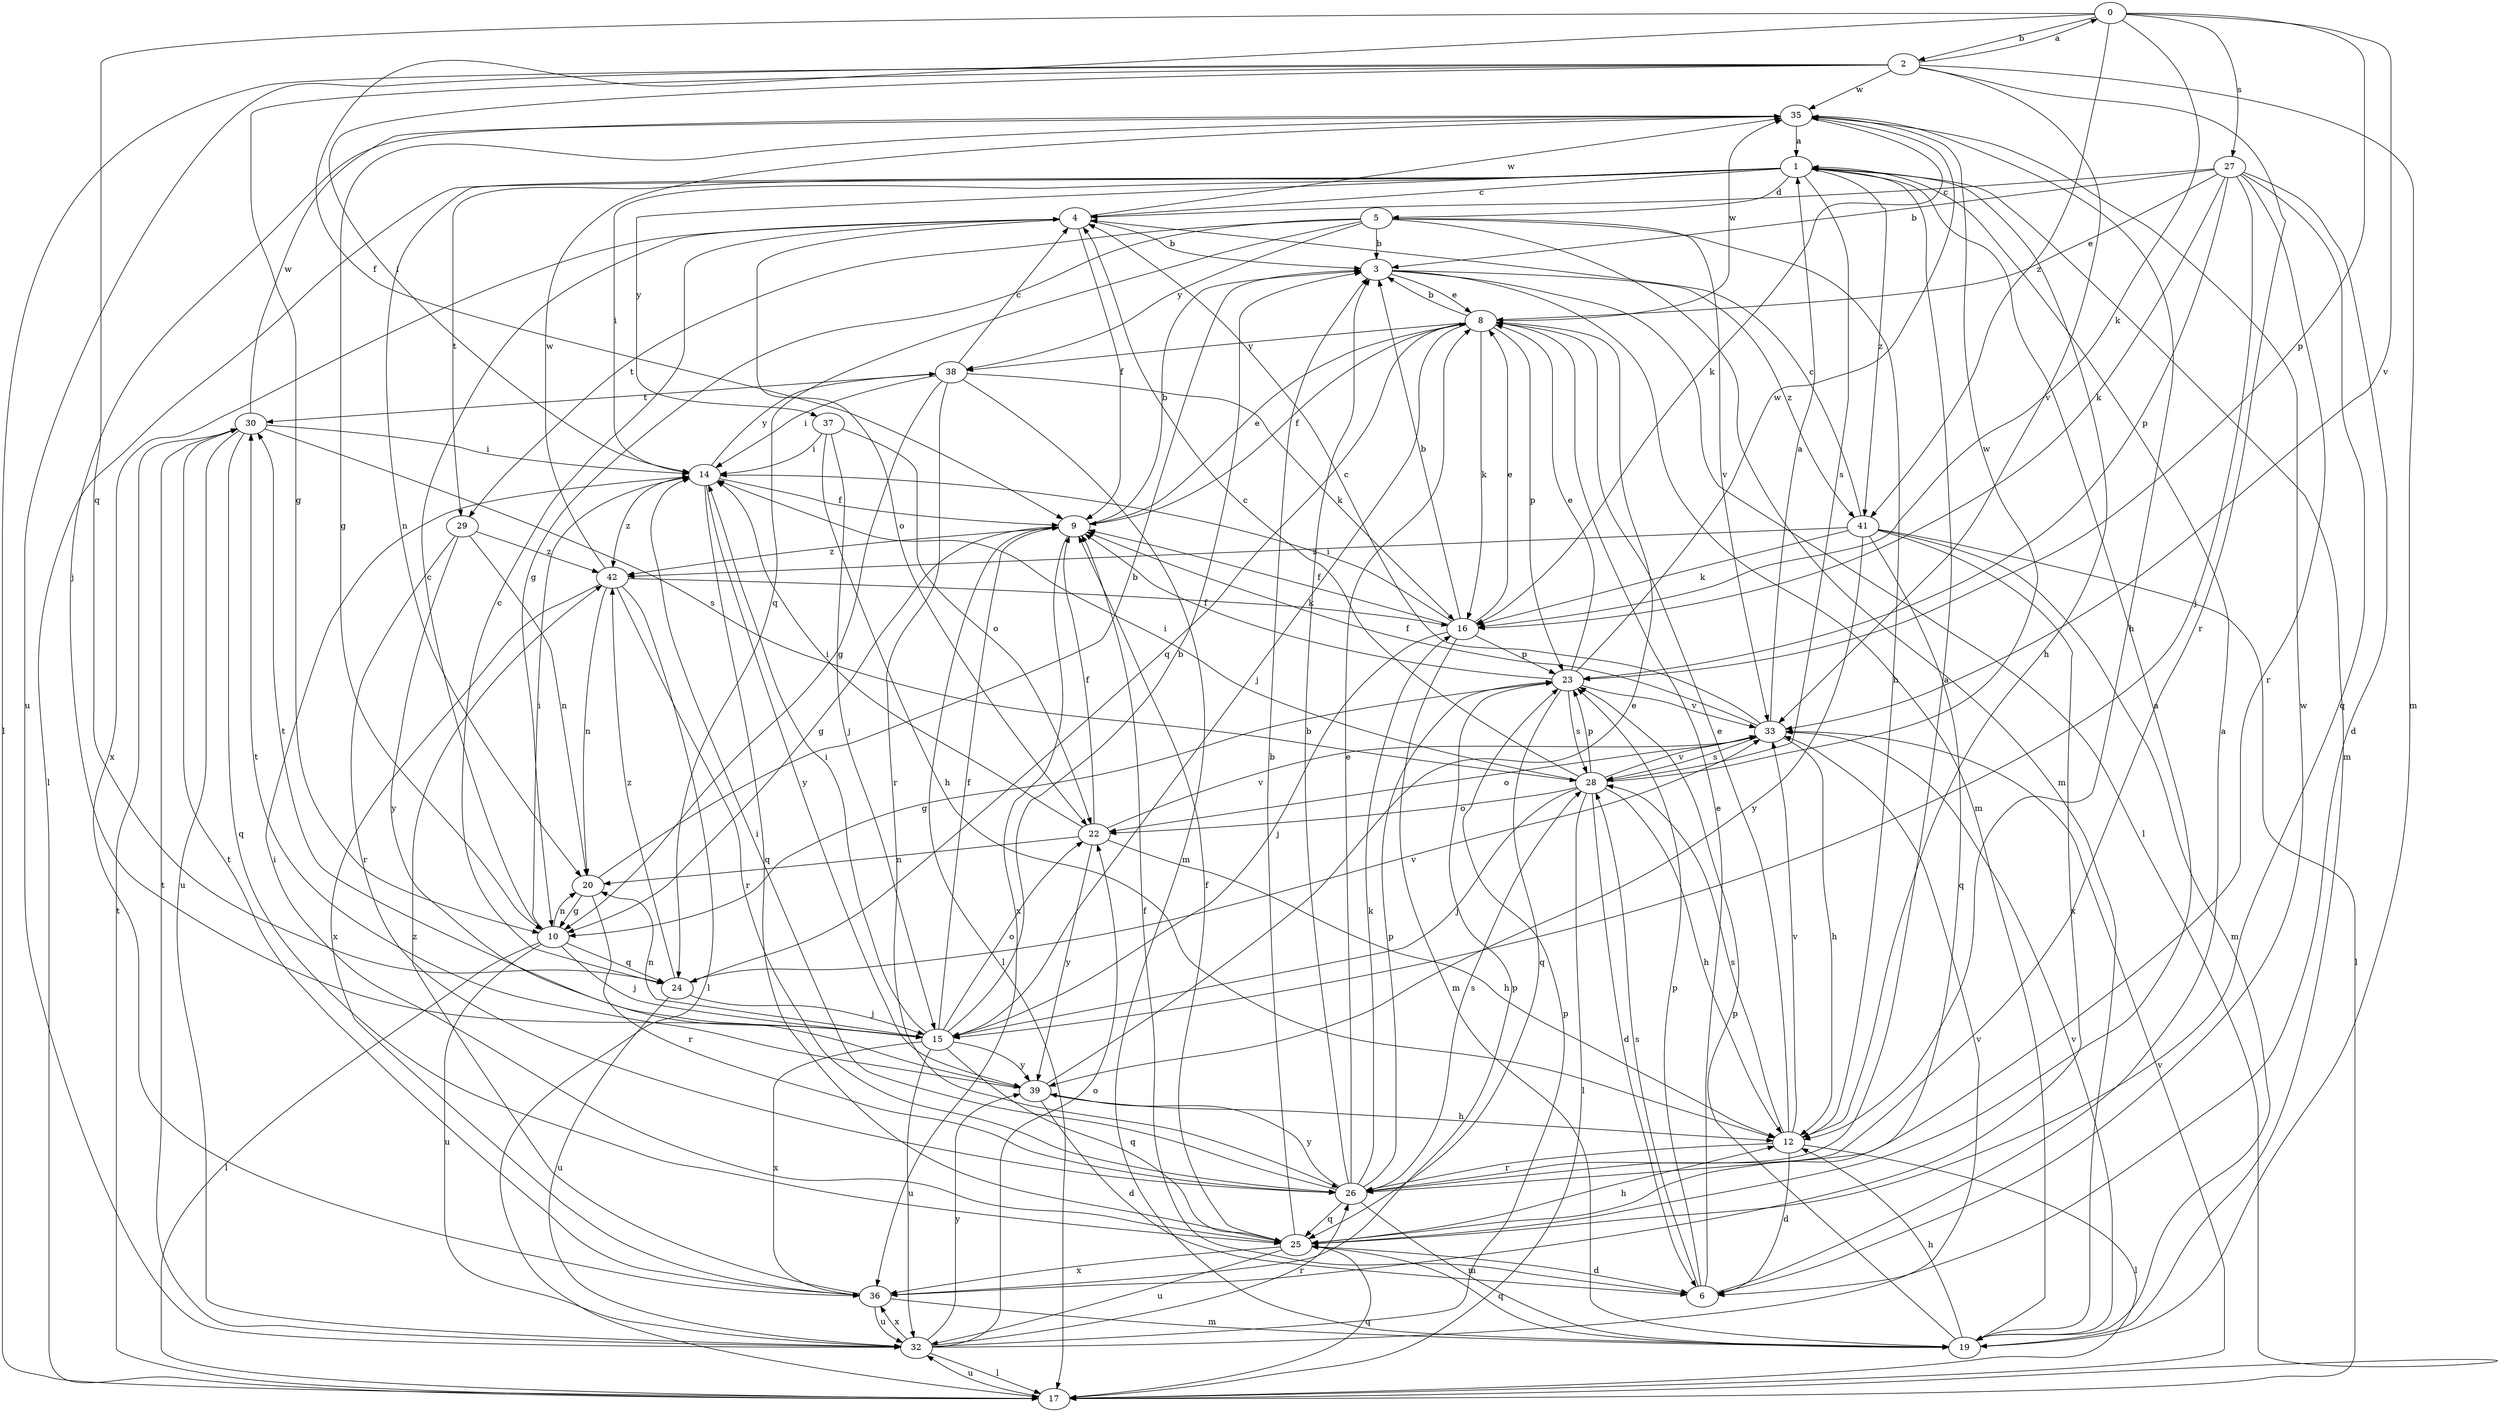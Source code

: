 strict digraph  {
0;
1;
2;
3;
4;
5;
6;
8;
9;
10;
12;
14;
15;
16;
17;
19;
20;
22;
23;
24;
25;
26;
27;
28;
29;
30;
32;
33;
35;
36;
37;
38;
39;
41;
42;
0 -> 2  [label=b];
0 -> 9  [label=f];
0 -> 16  [label=k];
0 -> 23  [label=p];
0 -> 24  [label=q];
0 -> 27  [label=s];
0 -> 33  [label=v];
0 -> 41  [label=z];
1 -> 4  [label=c];
1 -> 5  [label=d];
1 -> 12  [label=h];
1 -> 14  [label=i];
1 -> 17  [label=l];
1 -> 19  [label=m];
1 -> 20  [label=n];
1 -> 28  [label=s];
1 -> 29  [label=t];
1 -> 37  [label=y];
1 -> 41  [label=z];
2 -> 0  [label=a];
2 -> 10  [label=g];
2 -> 14  [label=i];
2 -> 17  [label=l];
2 -> 19  [label=m];
2 -> 26  [label=r];
2 -> 32  [label=u];
2 -> 33  [label=v];
2 -> 35  [label=w];
3 -> 8  [label=e];
3 -> 17  [label=l];
3 -> 19  [label=m];
3 -> 41  [label=z];
4 -> 3  [label=b];
4 -> 9  [label=f];
4 -> 22  [label=o];
4 -> 35  [label=w];
4 -> 36  [label=x];
5 -> 3  [label=b];
5 -> 10  [label=g];
5 -> 12  [label=h];
5 -> 19  [label=m];
5 -> 24  [label=q];
5 -> 29  [label=t];
5 -> 33  [label=v];
5 -> 38  [label=y];
6 -> 1  [label=a];
6 -> 8  [label=e];
6 -> 9  [label=f];
6 -> 23  [label=p];
6 -> 28  [label=s];
6 -> 35  [label=w];
8 -> 3  [label=b];
8 -> 9  [label=f];
8 -> 15  [label=j];
8 -> 16  [label=k];
8 -> 23  [label=p];
8 -> 24  [label=q];
8 -> 35  [label=w];
8 -> 38  [label=y];
9 -> 3  [label=b];
9 -> 8  [label=e];
9 -> 10  [label=g];
9 -> 17  [label=l];
9 -> 36  [label=x];
9 -> 42  [label=z];
10 -> 4  [label=c];
10 -> 14  [label=i];
10 -> 15  [label=j];
10 -> 17  [label=l];
10 -> 20  [label=n];
10 -> 24  [label=q];
10 -> 32  [label=u];
12 -> 6  [label=d];
12 -> 8  [label=e];
12 -> 17  [label=l];
12 -> 26  [label=r];
12 -> 28  [label=s];
12 -> 33  [label=v];
14 -> 9  [label=f];
14 -> 25  [label=q];
14 -> 38  [label=y];
14 -> 39  [label=y];
14 -> 42  [label=z];
15 -> 3  [label=b];
15 -> 9  [label=f];
15 -> 14  [label=i];
15 -> 20  [label=n];
15 -> 22  [label=o];
15 -> 25  [label=q];
15 -> 30  [label=t];
15 -> 32  [label=u];
15 -> 36  [label=x];
15 -> 39  [label=y];
16 -> 3  [label=b];
16 -> 8  [label=e];
16 -> 9  [label=f];
16 -> 14  [label=i];
16 -> 15  [label=j];
16 -> 19  [label=m];
16 -> 23  [label=p];
17 -> 25  [label=q];
17 -> 30  [label=t];
17 -> 32  [label=u];
17 -> 33  [label=v];
19 -> 12  [label=h];
19 -> 23  [label=p];
19 -> 25  [label=q];
19 -> 33  [label=v];
20 -> 3  [label=b];
20 -> 10  [label=g];
20 -> 26  [label=r];
22 -> 9  [label=f];
22 -> 12  [label=h];
22 -> 14  [label=i];
22 -> 20  [label=n];
22 -> 33  [label=v];
22 -> 39  [label=y];
23 -> 8  [label=e];
23 -> 9  [label=f];
23 -> 10  [label=g];
23 -> 25  [label=q];
23 -> 28  [label=s];
23 -> 33  [label=v];
23 -> 35  [label=w];
24 -> 4  [label=c];
24 -> 15  [label=j];
24 -> 32  [label=u];
24 -> 33  [label=v];
24 -> 42  [label=z];
25 -> 1  [label=a];
25 -> 3  [label=b];
25 -> 6  [label=d];
25 -> 9  [label=f];
25 -> 12  [label=h];
25 -> 14  [label=i];
25 -> 32  [label=u];
25 -> 36  [label=x];
26 -> 1  [label=a];
26 -> 3  [label=b];
26 -> 8  [label=e];
26 -> 14  [label=i];
26 -> 16  [label=k];
26 -> 19  [label=m];
26 -> 23  [label=p];
26 -> 25  [label=q];
26 -> 28  [label=s];
26 -> 39  [label=y];
27 -> 3  [label=b];
27 -> 4  [label=c];
27 -> 6  [label=d];
27 -> 8  [label=e];
27 -> 15  [label=j];
27 -> 16  [label=k];
27 -> 23  [label=p];
27 -> 25  [label=q];
27 -> 26  [label=r];
28 -> 4  [label=c];
28 -> 6  [label=d];
28 -> 12  [label=h];
28 -> 14  [label=i];
28 -> 15  [label=j];
28 -> 17  [label=l];
28 -> 22  [label=o];
28 -> 23  [label=p];
28 -> 33  [label=v];
28 -> 35  [label=w];
29 -> 20  [label=n];
29 -> 26  [label=r];
29 -> 39  [label=y];
29 -> 42  [label=z];
30 -> 14  [label=i];
30 -> 25  [label=q];
30 -> 28  [label=s];
30 -> 32  [label=u];
30 -> 35  [label=w];
32 -> 17  [label=l];
32 -> 22  [label=o];
32 -> 23  [label=p];
32 -> 26  [label=r];
32 -> 30  [label=t];
32 -> 33  [label=v];
32 -> 36  [label=x];
32 -> 39  [label=y];
33 -> 1  [label=a];
33 -> 4  [label=c];
33 -> 9  [label=f];
33 -> 12  [label=h];
33 -> 22  [label=o];
33 -> 28  [label=s];
35 -> 1  [label=a];
35 -> 10  [label=g];
35 -> 12  [label=h];
35 -> 15  [label=j];
35 -> 16  [label=k];
36 -> 19  [label=m];
36 -> 23  [label=p];
36 -> 30  [label=t];
36 -> 32  [label=u];
36 -> 42  [label=z];
37 -> 12  [label=h];
37 -> 14  [label=i];
37 -> 15  [label=j];
37 -> 22  [label=o];
38 -> 4  [label=c];
38 -> 10  [label=g];
38 -> 14  [label=i];
38 -> 16  [label=k];
38 -> 19  [label=m];
38 -> 26  [label=r];
38 -> 30  [label=t];
39 -> 6  [label=d];
39 -> 8  [label=e];
39 -> 12  [label=h];
39 -> 30  [label=t];
41 -> 4  [label=c];
41 -> 16  [label=k];
41 -> 17  [label=l];
41 -> 19  [label=m];
41 -> 25  [label=q];
41 -> 36  [label=x];
41 -> 39  [label=y];
41 -> 42  [label=z];
42 -> 16  [label=k];
42 -> 17  [label=l];
42 -> 20  [label=n];
42 -> 26  [label=r];
42 -> 35  [label=w];
42 -> 36  [label=x];
}

